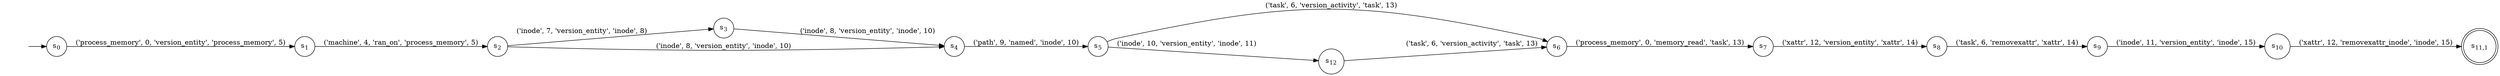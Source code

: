digraph DFA {
    rankdir = LR;
    I [style = invis];
    I -> S0;
    S0 [label = <s<sub>0</sub>>, shape = circle];
    S1 [label = <s<sub>1</sub>>, shape = circle];
    S2 [label = <s<sub>2</sub>>, shape = circle];
    S3 [label = <s<sub>3</sub>>, shape = circle];
    S4 [label = <s<sub>4</sub>>, shape = circle];
    S5 [label = <s<sub>5</sub>>, shape = circle];
    S6 [label = <s<sub>6</sub>>, shape = circle];
    S7 [label = <s<sub>7</sub>>, shape = circle];
    S8 [label = <s<sub>8</sub>>, shape = circle];
    S9 [label = <s<sub>9</sub>>, shape = circle];
    S10 [label = <s<sub>10</sub>>, shape = circle];
    S11 [label = <s<sub>11,1</sub>>, shape = circle, peripheries = 2];
    S10 -> S11 [label = "('xattr', 12, 'removexattr_inode', 'inode', 15)"];
    S9 -> S10 [label = "('inode', 11, 'version_entity', 'inode', 15)"];
    S8 -> S9 [label = "('task', 6, 'removexattr', 'xattr', 14)"];
    S7 -> S8 [label = "('xattr', 12, 'version_entity', 'xattr', 14)"];
    S6 -> S7 [label = "('process_memory', 0, 'memory_read', 'task', 13)"];
    S5 -> S6 [label = "('task', 6, 'version_activity', 'task', 13)"];
    S12 [label = <s<sub>12</sub>>, shape = circle];
    S12 -> S6 [label = "('task', 6, 'version_activity', 'task', 13)"];
    S5 -> S12 [label = "('inode', 10, 'version_entity', 'inode', 11)"];
    S4 -> S5 [label = "('path', 9, 'named', 'inode', 10)"];
    S3 -> S4 [label = "('inode', 8, 'version_entity', 'inode', 10)"];
    S2 -> S3 [label = "('inode', 7, 'version_entity', 'inode', 8)"];
    S2 -> S4 [label = "('inode', 8, 'version_entity', 'inode', 10)"];
    S1 -> S2 [label = "('machine', 4, 'ran_on', 'process_memory', 5)"];
    S0 -> S1 [label = "('process_memory', 0, 'version_entity', 'process_memory', 5)"];
}
